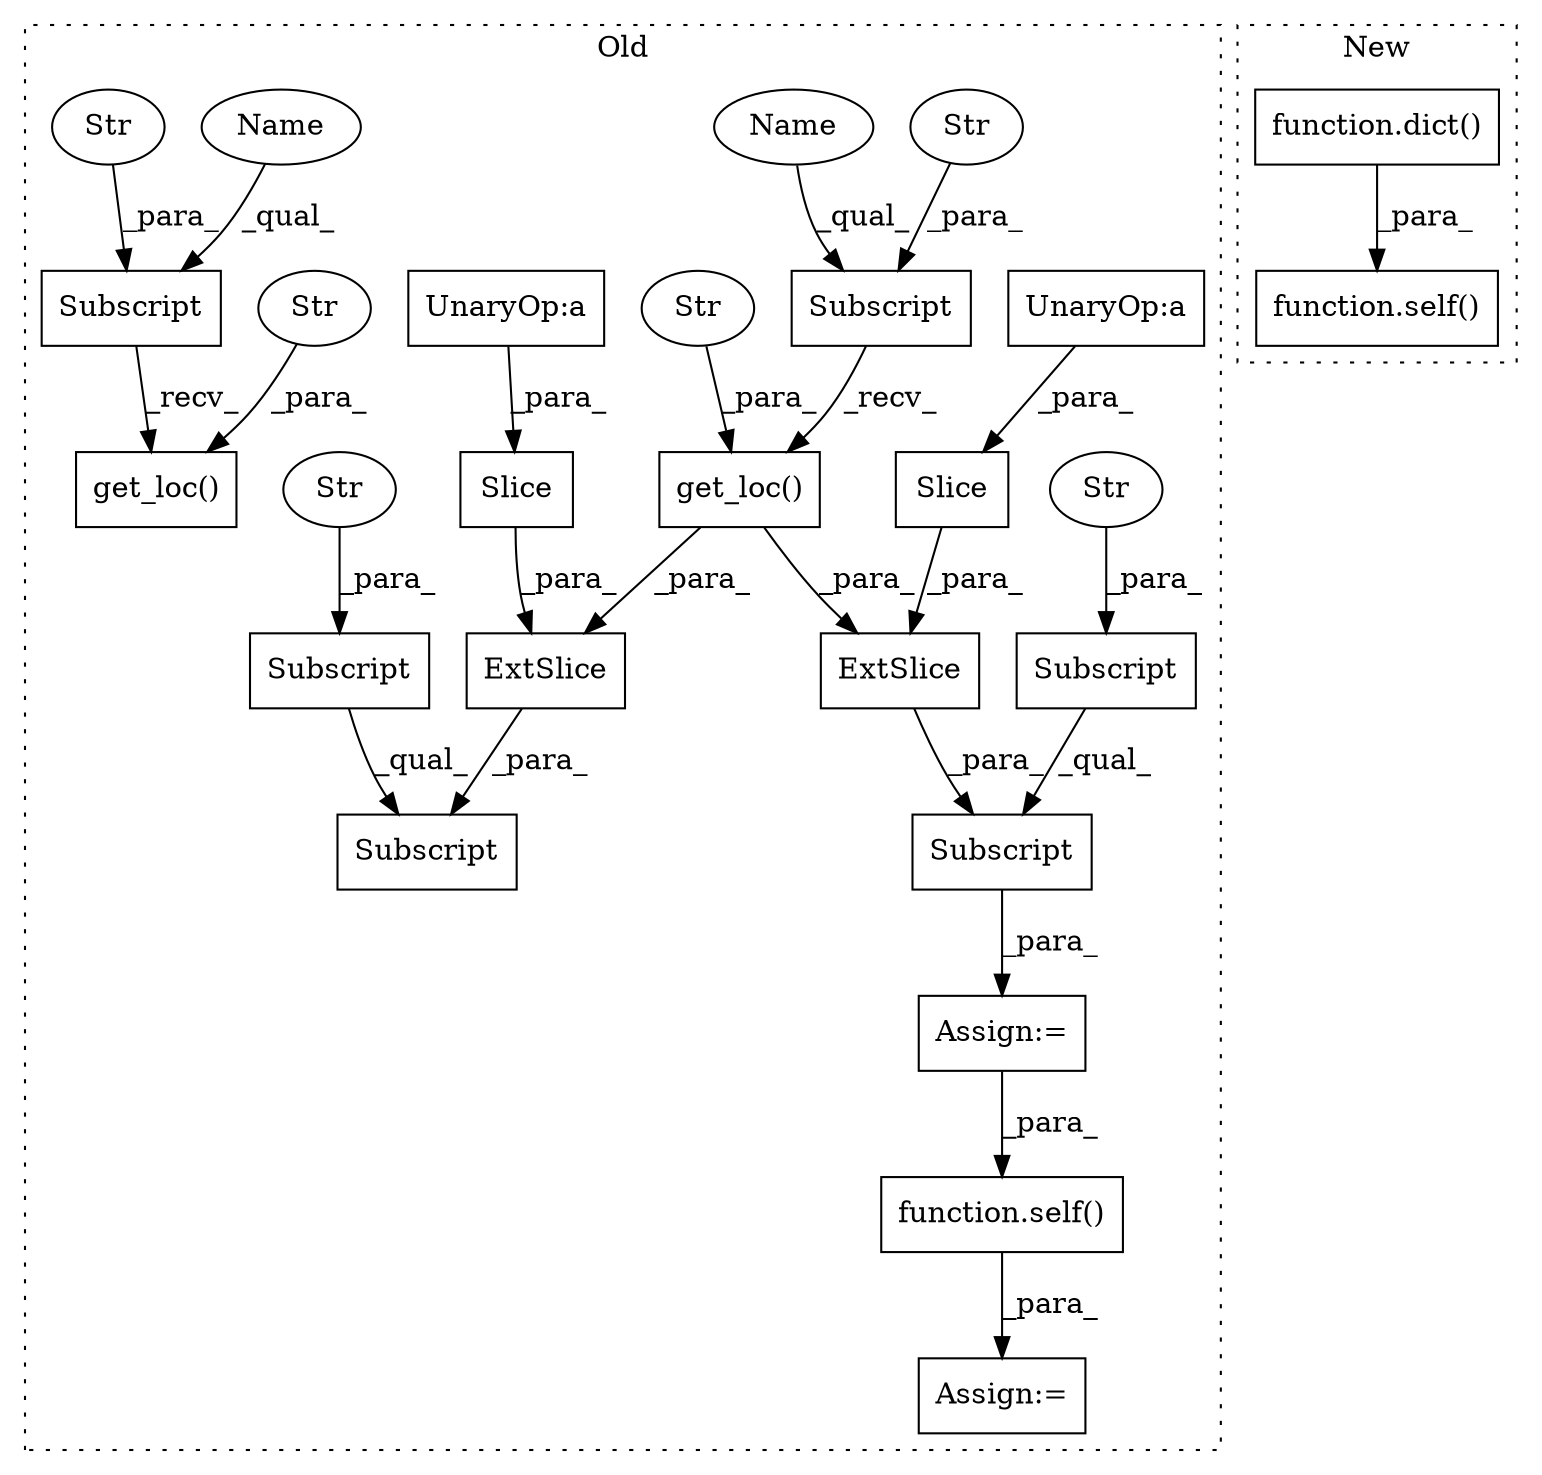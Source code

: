 digraph G {
subgraph cluster0 {
1 [label="get_loc()" a="75" s="9106,9153" l="31,1" shape="box"];
3 [label="Str" a="66" s="9137" l="16" shape="ellipse"];
4 [label="Subscript" a="63" s="9106,0" l="22,0" shape="box"];
5 [label="Subscript" a="63" s="9051,0" l="22,0" shape="box"];
6 [label="Str" a="66" s="9112" l="15" shape="ellipse"];
7 [label="Str" a="66" s="9057" l="15" shape="ellipse"];
9 [label="ExtSlice" a="85" s="9240" l="7" shape="box"];
10 [label="UnaryOp:a" a="61" s="9264" l="7" shape="box"];
11 [label="Subscript" a="63" s="9240,0" l="42,0" shape="box"];
12 [label="Slice" a="80" s="9263" l="1" shape="box"];
13 [label="Subscript" a="63" s="9240,0" l="19,0" shape="box"];
14 [label="Str" a="66" s="9248" l="10" shape="ellipse"];
15 [label="get_loc()" a="75" s="9051,9085" l="31,1" shape="box"];
16 [label="Str" a="66" s="9082" l="3" shape="ellipse"];
17 [label="ExtSlice" a="85" s="9370" l="7" shape="box"];
18 [label="UnaryOp:a" a="61" s="9393" l="7" shape="box"];
19 [label="Subscript" a="63" s="9370,0" l="42,0" shape="box"];
20 [label="Slice" a="80" s="9393" l="7" shape="box"];
21 [label="Subscript" a="63" s="9370,0" l="19,0" shape="box"];
22 [label="Str" a="66" s="9378" l="10" shape="ellipse"];
23 [label="Assign:=" a="68" s="9237" l="3" shape="box"];
24 [label="function.self()" a="75" s="9462,9492" l="5,1" shape="box"];
25 [label="Assign:=" a="68" s="9459" l="3" shape="box"];
26 [label="Name" a="87" s="9106" l="5" shape="ellipse"];
27 [label="Name" a="87" s="9051" l="5" shape="ellipse"];
label = "Old";
style="dotted";
}
subgraph cluster1 {
2 [label="function.dict()" a="75" s="11045" l="277" shape="box"];
8 [label="function.self()" a="75" s="11350,11368" l="5,1" shape="box"];
label = "New";
style="dotted";
}
1 -> 9 [label="_para_"];
1 -> 17 [label="_para_"];
2 -> 8 [label="_para_"];
3 -> 1 [label="_para_"];
4 -> 1 [label="_recv_"];
5 -> 15 [label="_recv_"];
6 -> 4 [label="_para_"];
7 -> 5 [label="_para_"];
9 -> 11 [label="_para_"];
10 -> 12 [label="_para_"];
11 -> 23 [label="_para_"];
12 -> 9 [label="_para_"];
13 -> 11 [label="_qual_"];
14 -> 13 [label="_para_"];
16 -> 15 [label="_para_"];
17 -> 19 [label="_para_"];
18 -> 20 [label="_para_"];
20 -> 17 [label="_para_"];
21 -> 19 [label="_qual_"];
22 -> 21 [label="_para_"];
23 -> 24 [label="_para_"];
24 -> 25 [label="_para_"];
26 -> 4 [label="_qual_"];
27 -> 5 [label="_qual_"];
}